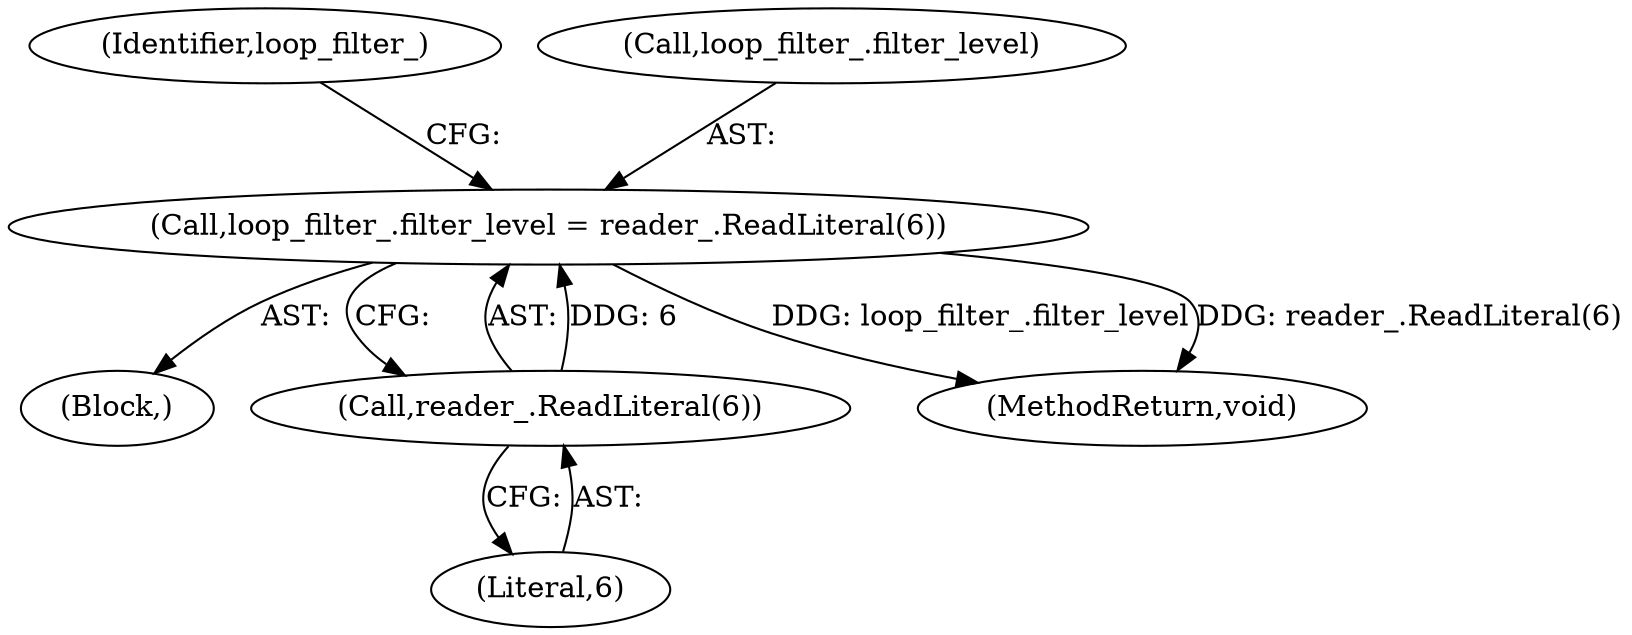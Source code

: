 digraph "1_Chrome_27c68f543e5eba779902447445dfb05ec3f5bf75_17@API" {
"1000102" [label="(Call,loop_filter_.filter_level = reader_.ReadLiteral(6))"];
"1000106" [label="(Call,reader_.ReadLiteral(6))"];
"1000110" [label="(Identifier,loop_filter_)"];
"1000101" [label="(Block,)"];
"1000106" [label="(Call,reader_.ReadLiteral(6))"];
"1000102" [label="(Call,loop_filter_.filter_level = reader_.ReadLiteral(6))"];
"1000203" [label="(MethodReturn,void)"];
"1000107" [label="(Literal,6)"];
"1000103" [label="(Call,loop_filter_.filter_level)"];
"1000102" -> "1000101"  [label="AST: "];
"1000102" -> "1000106"  [label="CFG: "];
"1000103" -> "1000102"  [label="AST: "];
"1000106" -> "1000102"  [label="AST: "];
"1000110" -> "1000102"  [label="CFG: "];
"1000102" -> "1000203"  [label="DDG: loop_filter_.filter_level"];
"1000102" -> "1000203"  [label="DDG: reader_.ReadLiteral(6)"];
"1000106" -> "1000102"  [label="DDG: 6"];
"1000106" -> "1000107"  [label="CFG: "];
"1000107" -> "1000106"  [label="AST: "];
}
